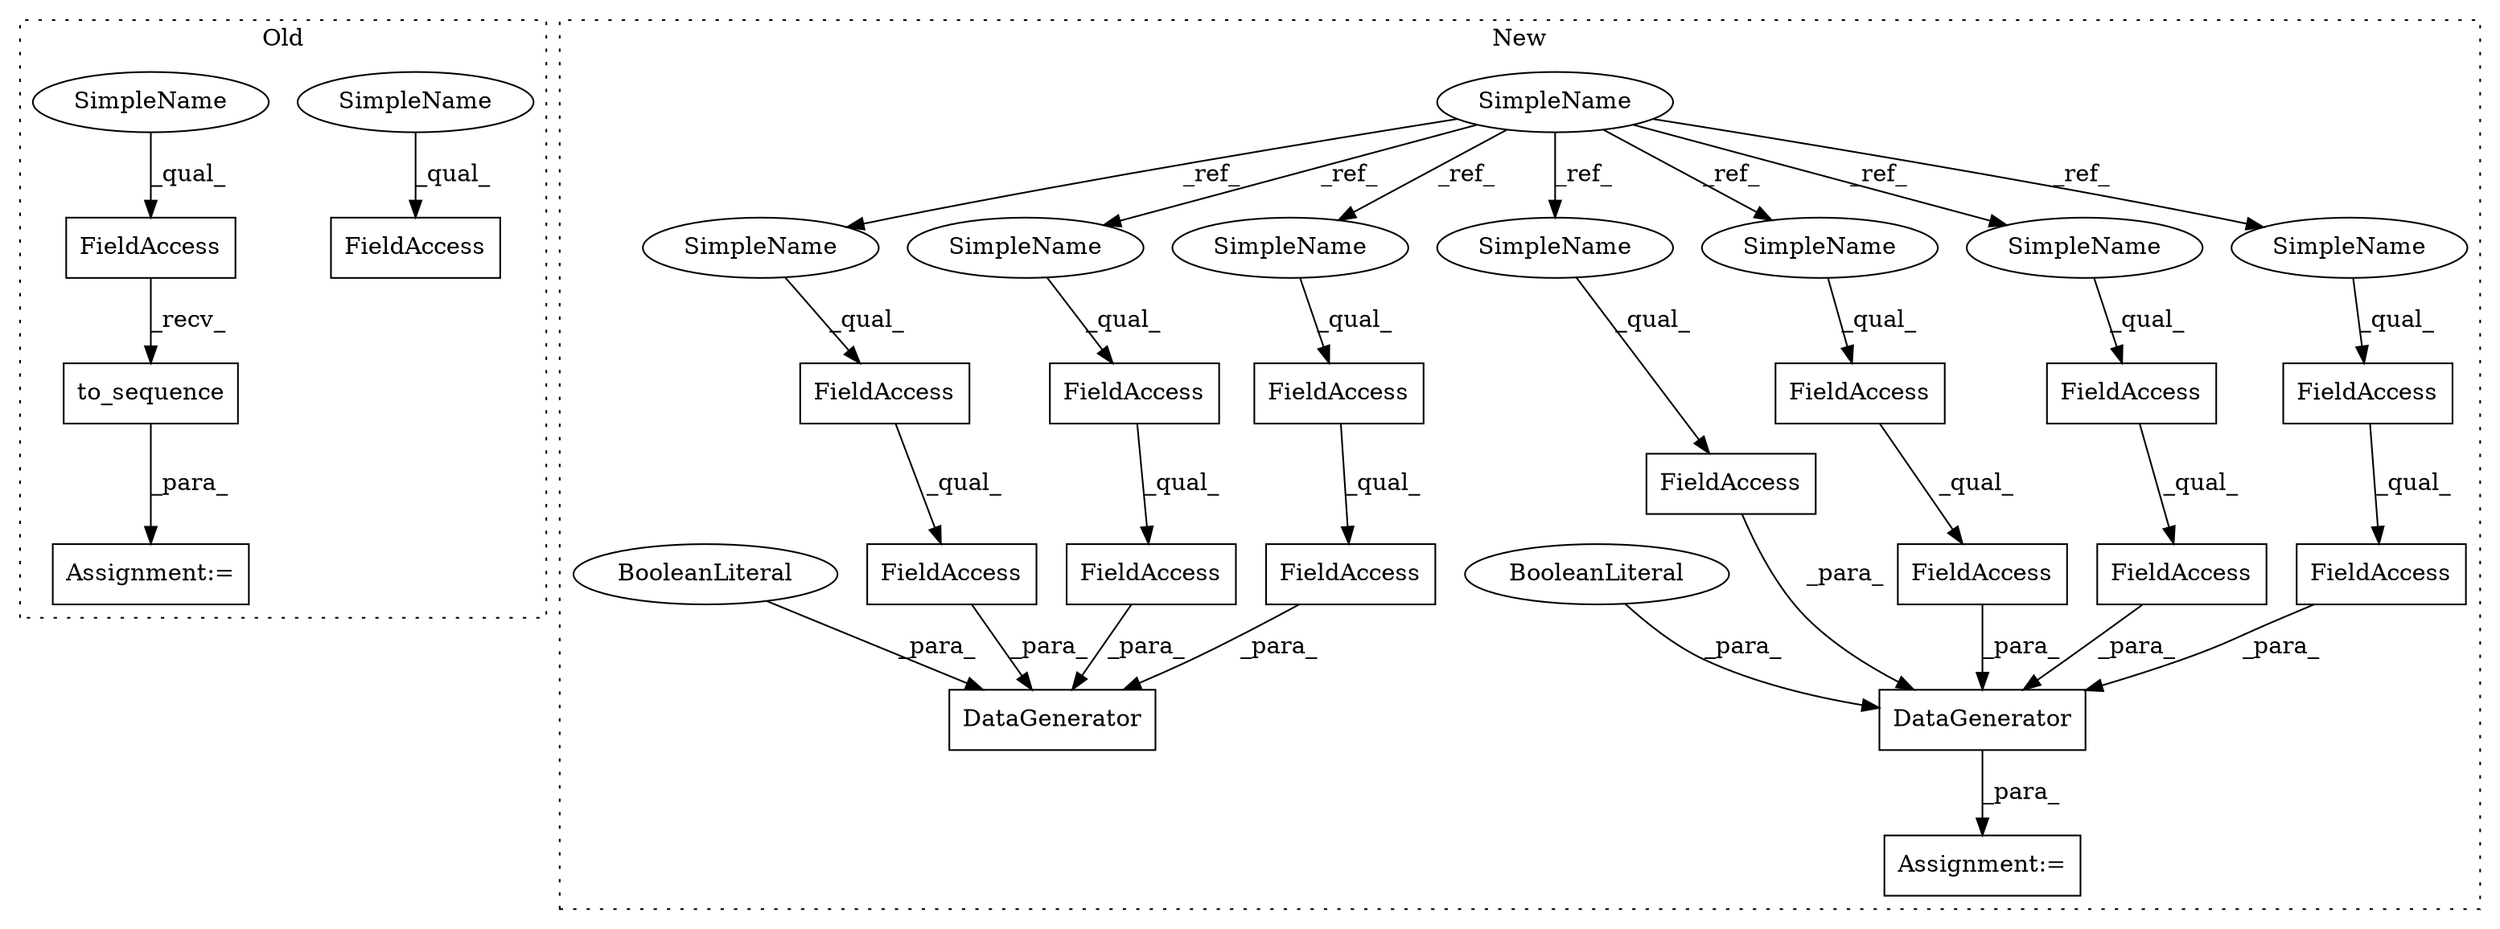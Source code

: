 digraph G {
subgraph cluster0 {
1 [label="to_sequence" a="32" s="3413,3434" l="12,1" shape="box"];
3 [label="FieldAccess" a="22" s="3406" l="6" shape="box"];
15 [label="FieldAccess" a="22" s="3604" l="6" shape="box"];
22 [label="Assignment:=" a="7" s="3405" l="1" shape="box"];
31 [label="SimpleName" a="42" s="3604" l="4" shape="ellipse"];
32 [label="SimpleName" a="42" s="3406" l="4" shape="ellipse"];
label = "Old";
style="dotted";
}
subgraph cluster1 {
2 [label="DataGenerator" a="32" s="3569,3738" l="14,1" shape="box"];
4 [label="BooleanLiteral" a="9" s="3733" l="5" shape="ellipse"];
5 [label="FieldAccess" a="22" s="3717" l="15" shape="box"];
6 [label="SimpleName" a="42" s="2895" l="4" shape="ellipse"];
7 [label="FieldAccess" a="22" s="3256" l="17" shape="box"];
8 [label="FieldAccess" a="22" s="3256" l="24" shape="box"];
9 [label="FieldAccess" a="22" s="3281" l="17" shape="box"];
10 [label="FieldAccess" a="22" s="3281" l="30" shape="box"];
11 [label="FieldAccess" a="22" s="3594" l="17" shape="box"];
12 [label="FieldAccess" a="22" s="3594" l="28" shape="box"];
13 [label="FieldAccess" a="22" s="3679" l="37" shape="box"];
14 [label="FieldAccess" a="22" s="3623" l="24" shape="box"];
16 [label="FieldAccess" a="22" s="3679" l="17" shape="box"];
17 [label="FieldAccess" a="22" s="3623" l="17" shape="box"];
18 [label="FieldAccess" a="22" s="3227" l="17" shape="box"];
19 [label="FieldAccess" a="22" s="3227" l="28" shape="box"];
20 [label="DataGenerator" a="32" s="3202,3371" l="14,1" shape="box"];
21 [label="BooleanLiteral" a="9" s="3366" l="5" shape="ellipse"];
23 [label="Assignment:=" a="7" s="3568" l="1" shape="box"];
24 [label="SimpleName" a="42" s="3256" l="4" shape="ellipse"];
25 [label="SimpleName" a="42" s="3717" l="4" shape="ellipse"];
26 [label="SimpleName" a="42" s="3623" l="4" shape="ellipse"];
27 [label="SimpleName" a="42" s="3227" l="4" shape="ellipse"];
28 [label="SimpleName" a="42" s="3679" l="4" shape="ellipse"];
29 [label="SimpleName" a="42" s="3594" l="4" shape="ellipse"];
30 [label="SimpleName" a="42" s="3281" l="4" shape="ellipse"];
label = "New";
style="dotted";
}
1 -> 22 [label="_para_"];
2 -> 23 [label="_para_"];
3 -> 1 [label="_recv_"];
4 -> 2 [label="_para_"];
5 -> 2 [label="_para_"];
6 -> 24 [label="_ref_"];
6 -> 27 [label="_ref_"];
6 -> 29 [label="_ref_"];
6 -> 25 [label="_ref_"];
6 -> 28 [label="_ref_"];
6 -> 26 [label="_ref_"];
6 -> 30 [label="_ref_"];
7 -> 8 [label="_qual_"];
8 -> 20 [label="_para_"];
9 -> 10 [label="_qual_"];
10 -> 20 [label="_para_"];
11 -> 12 [label="_qual_"];
12 -> 2 [label="_para_"];
13 -> 2 [label="_para_"];
14 -> 2 [label="_para_"];
16 -> 13 [label="_qual_"];
17 -> 14 [label="_qual_"];
18 -> 19 [label="_qual_"];
19 -> 20 [label="_para_"];
21 -> 20 [label="_para_"];
24 -> 7 [label="_qual_"];
25 -> 5 [label="_qual_"];
26 -> 17 [label="_qual_"];
27 -> 18 [label="_qual_"];
28 -> 16 [label="_qual_"];
29 -> 11 [label="_qual_"];
30 -> 9 [label="_qual_"];
31 -> 15 [label="_qual_"];
32 -> 3 [label="_qual_"];
}